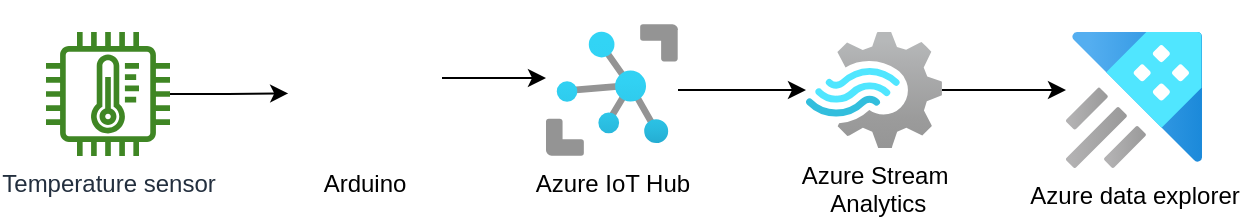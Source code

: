 <mxfile version="20.2.7" type="device"><diagram id="X7uYJ5YfN4mUbC9OqbPm" name="Page-1"><mxGraphModel dx="1422" dy="729" grid="1" gridSize="10" guides="1" tooltips="1" connect="1" arrows="1" fold="1" page="1" pageScale="1" pageWidth="850" pageHeight="1100" math="0" shadow="0"><root><mxCell id="0"/><mxCell id="1" parent="0"/><mxCell id="HROqb_Oux_8DsQZANhdD-2" style="edgeStyle=orthogonalEdgeStyle;rounded=0;orthogonalLoop=1;jettySize=auto;html=1;" parent="1" source="s14qGOUR0PLG6XBVfP2G-1" target="HROqb_Oux_8DsQZANhdD-1" edge="1"><mxGeometry relative="1" as="geometry"/></mxCell><mxCell id="s14qGOUR0PLG6XBVfP2G-1" value="Azure IoT Hub" style="aspect=fixed;html=1;points=[];align=center;image;fontSize=12;image=img/lib/azure2/iot/IoT_Hub.svg;" parent="1" vertex="1"><mxGeometry x="460" y="224" width="66" height="66" as="geometry"/></mxCell><mxCell id="s14qGOUR0PLG6XBVfP2G-5" style="edgeStyle=orthogonalEdgeStyle;rounded=0;orthogonalLoop=1;jettySize=auto;html=1;entryX=0.014;entryY=0.599;entryDx=0;entryDy=0;entryPerimeter=0;" parent="1" source="s14qGOUR0PLG6XBVfP2G-3" target="s14qGOUR0PLG6XBVfP2G-4" edge="1"><mxGeometry relative="1" as="geometry"/></mxCell><mxCell id="s14qGOUR0PLG6XBVfP2G-3" value="Temperature sensor" style="sketch=0;outlineConnect=0;fontColor=#232F3E;gradientColor=none;fillColor=#3F8624;strokeColor=none;dashed=0;verticalLabelPosition=bottom;verticalAlign=top;align=center;html=1;fontSize=12;fontStyle=0;aspect=fixed;pointerEvents=1;shape=mxgraph.aws4.iot_thing_temperature_sensor;" parent="1" vertex="1"><mxGeometry x="210" y="228" width="62" height="62" as="geometry"/></mxCell><mxCell id="HROqb_Oux_8DsQZANhdD-3" style="edgeStyle=orthogonalEdgeStyle;rounded=0;orthogonalLoop=1;jettySize=auto;html=1;exitX=1;exitY=0.5;exitDx=0;exitDy=0;" parent="1" source="s14qGOUR0PLG6XBVfP2G-4" edge="1"><mxGeometry relative="1" as="geometry"><mxPoint x="460" y="251" as="targetPoint"/></mxGeometry></mxCell><mxCell id="s14qGOUR0PLG6XBVfP2G-4" value="Arduino" style="shape=image;html=1;verticalAlign=top;verticalLabelPosition=bottom;labelBackgroundColor=#ffffff;imageAspect=0;aspect=fixed;image=https://cdn2.iconfinder.com/data/icons/electronic-13/480/3-electronic-arduino-chipset-icon-2-128.png" parent="1" vertex="1"><mxGeometry x="330" y="212" width="78" height="78" as="geometry"/></mxCell><mxCell id="HROqb_Oux_8DsQZANhdD-5" style="edgeStyle=orthogonalEdgeStyle;rounded=0;orthogonalLoop=1;jettySize=auto;html=1;" parent="1" source="HROqb_Oux_8DsQZANhdD-1" edge="1"><mxGeometry relative="1" as="geometry"><mxPoint x="720" y="257" as="targetPoint"/></mxGeometry></mxCell><mxCell id="HROqb_Oux_8DsQZANhdD-1" value="Azure Stream&lt;br&gt;&amp;nbsp;Analytics" style="aspect=fixed;html=1;points=[];align=center;image;fontSize=12;image=img/lib/azure2/analytics/Stream_Analytics_Jobs.svg;" parent="1" vertex="1"><mxGeometry x="590" y="228" width="68" height="58.0" as="geometry"/></mxCell><mxCell id="RRQOpaDIKln7n29wP-jq-1" value="Azure data explorer" style="aspect=fixed;html=1;points=[];align=center;image;fontSize=12;image=img/lib/azure2/databases/Azure_Data_Explorer_Clusters.svg;" vertex="1" parent="1"><mxGeometry x="720" y="228" width="68" height="68" as="geometry"/></mxCell></root></mxGraphModel></diagram></mxfile>